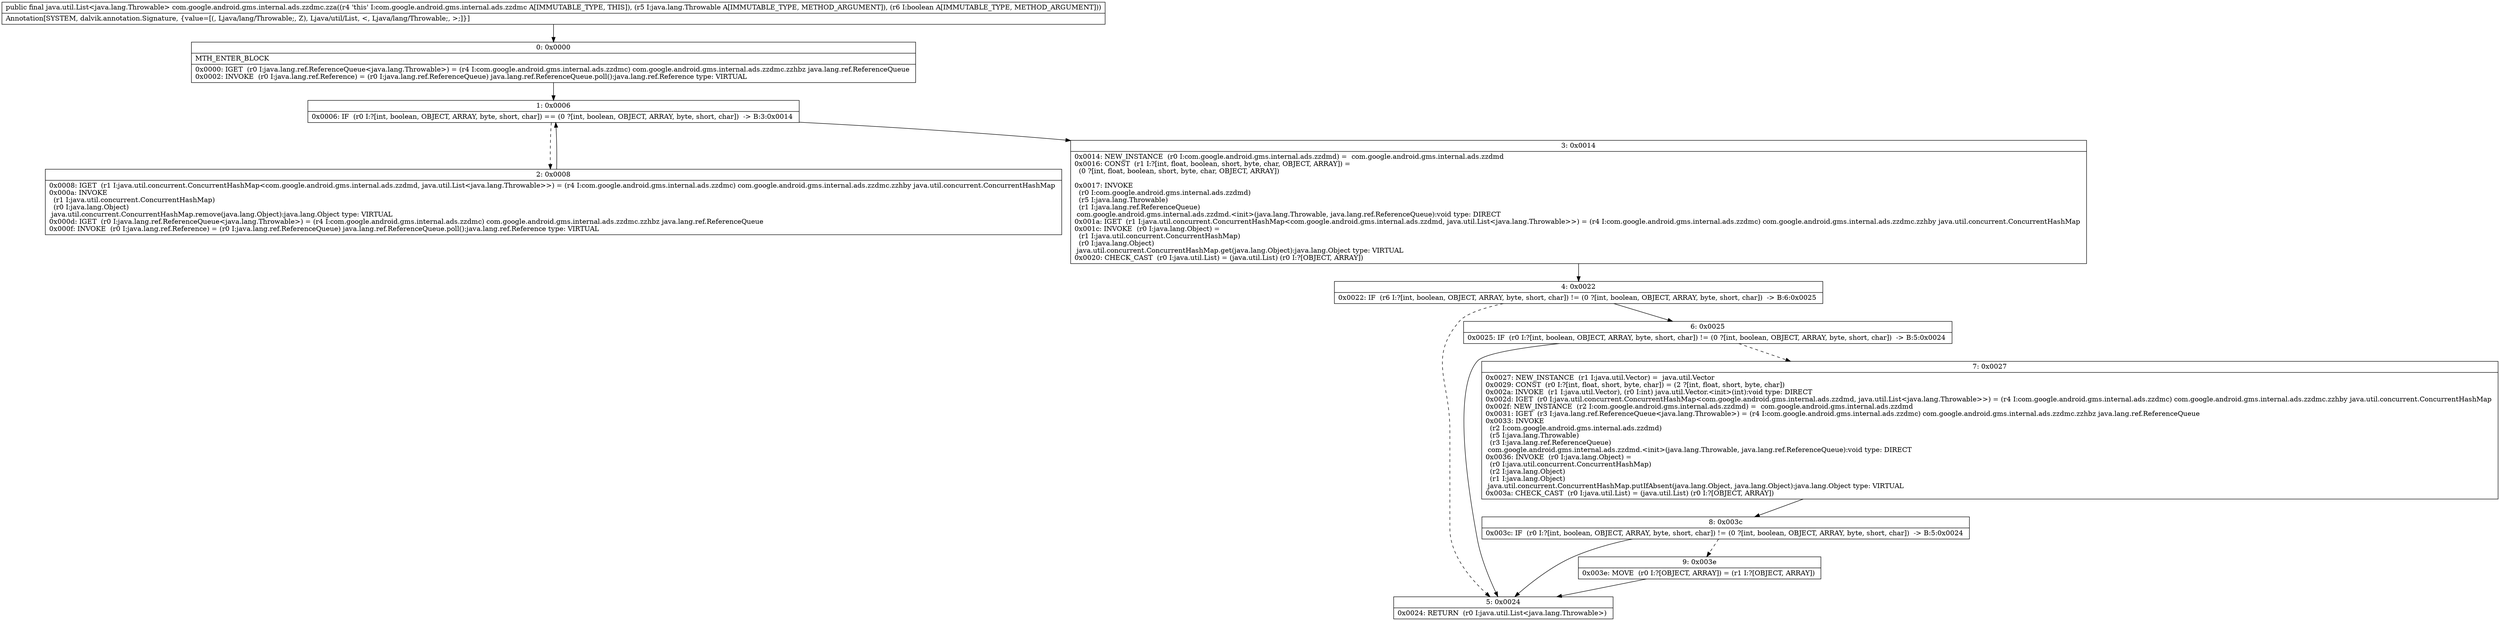 digraph "CFG forcom.google.android.gms.internal.ads.zzdmc.zza(Ljava\/lang\/Throwable;Z)Ljava\/util\/List;" {
Node_0 [shape=record,label="{0\:\ 0x0000|MTH_ENTER_BLOCK\l|0x0000: IGET  (r0 I:java.lang.ref.ReferenceQueue\<java.lang.Throwable\>) = (r4 I:com.google.android.gms.internal.ads.zzdmc) com.google.android.gms.internal.ads.zzdmc.zzhbz java.lang.ref.ReferenceQueue \l0x0002: INVOKE  (r0 I:java.lang.ref.Reference) = (r0 I:java.lang.ref.ReferenceQueue) java.lang.ref.ReferenceQueue.poll():java.lang.ref.Reference type: VIRTUAL \l}"];
Node_1 [shape=record,label="{1\:\ 0x0006|0x0006: IF  (r0 I:?[int, boolean, OBJECT, ARRAY, byte, short, char]) == (0 ?[int, boolean, OBJECT, ARRAY, byte, short, char])  \-\> B:3:0x0014 \l}"];
Node_2 [shape=record,label="{2\:\ 0x0008|0x0008: IGET  (r1 I:java.util.concurrent.ConcurrentHashMap\<com.google.android.gms.internal.ads.zzdmd, java.util.List\<java.lang.Throwable\>\>) = (r4 I:com.google.android.gms.internal.ads.zzdmc) com.google.android.gms.internal.ads.zzdmc.zzhby java.util.concurrent.ConcurrentHashMap \l0x000a: INVOKE  \l  (r1 I:java.util.concurrent.ConcurrentHashMap)\l  (r0 I:java.lang.Object)\l java.util.concurrent.ConcurrentHashMap.remove(java.lang.Object):java.lang.Object type: VIRTUAL \l0x000d: IGET  (r0 I:java.lang.ref.ReferenceQueue\<java.lang.Throwable\>) = (r4 I:com.google.android.gms.internal.ads.zzdmc) com.google.android.gms.internal.ads.zzdmc.zzhbz java.lang.ref.ReferenceQueue \l0x000f: INVOKE  (r0 I:java.lang.ref.Reference) = (r0 I:java.lang.ref.ReferenceQueue) java.lang.ref.ReferenceQueue.poll():java.lang.ref.Reference type: VIRTUAL \l}"];
Node_3 [shape=record,label="{3\:\ 0x0014|0x0014: NEW_INSTANCE  (r0 I:com.google.android.gms.internal.ads.zzdmd) =  com.google.android.gms.internal.ads.zzdmd \l0x0016: CONST  (r1 I:?[int, float, boolean, short, byte, char, OBJECT, ARRAY]) = \l  (0 ?[int, float, boolean, short, byte, char, OBJECT, ARRAY])\l \l0x0017: INVOKE  \l  (r0 I:com.google.android.gms.internal.ads.zzdmd)\l  (r5 I:java.lang.Throwable)\l  (r1 I:java.lang.ref.ReferenceQueue)\l com.google.android.gms.internal.ads.zzdmd.\<init\>(java.lang.Throwable, java.lang.ref.ReferenceQueue):void type: DIRECT \l0x001a: IGET  (r1 I:java.util.concurrent.ConcurrentHashMap\<com.google.android.gms.internal.ads.zzdmd, java.util.List\<java.lang.Throwable\>\>) = (r4 I:com.google.android.gms.internal.ads.zzdmc) com.google.android.gms.internal.ads.zzdmc.zzhby java.util.concurrent.ConcurrentHashMap \l0x001c: INVOKE  (r0 I:java.lang.Object) = \l  (r1 I:java.util.concurrent.ConcurrentHashMap)\l  (r0 I:java.lang.Object)\l java.util.concurrent.ConcurrentHashMap.get(java.lang.Object):java.lang.Object type: VIRTUAL \l0x0020: CHECK_CAST  (r0 I:java.util.List) = (java.util.List) (r0 I:?[OBJECT, ARRAY]) \l}"];
Node_4 [shape=record,label="{4\:\ 0x0022|0x0022: IF  (r6 I:?[int, boolean, OBJECT, ARRAY, byte, short, char]) != (0 ?[int, boolean, OBJECT, ARRAY, byte, short, char])  \-\> B:6:0x0025 \l}"];
Node_5 [shape=record,label="{5\:\ 0x0024|0x0024: RETURN  (r0 I:java.util.List\<java.lang.Throwable\>) \l}"];
Node_6 [shape=record,label="{6\:\ 0x0025|0x0025: IF  (r0 I:?[int, boolean, OBJECT, ARRAY, byte, short, char]) != (0 ?[int, boolean, OBJECT, ARRAY, byte, short, char])  \-\> B:5:0x0024 \l}"];
Node_7 [shape=record,label="{7\:\ 0x0027|0x0027: NEW_INSTANCE  (r1 I:java.util.Vector) =  java.util.Vector \l0x0029: CONST  (r0 I:?[int, float, short, byte, char]) = (2 ?[int, float, short, byte, char]) \l0x002a: INVOKE  (r1 I:java.util.Vector), (r0 I:int) java.util.Vector.\<init\>(int):void type: DIRECT \l0x002d: IGET  (r0 I:java.util.concurrent.ConcurrentHashMap\<com.google.android.gms.internal.ads.zzdmd, java.util.List\<java.lang.Throwable\>\>) = (r4 I:com.google.android.gms.internal.ads.zzdmc) com.google.android.gms.internal.ads.zzdmc.zzhby java.util.concurrent.ConcurrentHashMap \l0x002f: NEW_INSTANCE  (r2 I:com.google.android.gms.internal.ads.zzdmd) =  com.google.android.gms.internal.ads.zzdmd \l0x0031: IGET  (r3 I:java.lang.ref.ReferenceQueue\<java.lang.Throwable\>) = (r4 I:com.google.android.gms.internal.ads.zzdmc) com.google.android.gms.internal.ads.zzdmc.zzhbz java.lang.ref.ReferenceQueue \l0x0033: INVOKE  \l  (r2 I:com.google.android.gms.internal.ads.zzdmd)\l  (r5 I:java.lang.Throwable)\l  (r3 I:java.lang.ref.ReferenceQueue)\l com.google.android.gms.internal.ads.zzdmd.\<init\>(java.lang.Throwable, java.lang.ref.ReferenceQueue):void type: DIRECT \l0x0036: INVOKE  (r0 I:java.lang.Object) = \l  (r0 I:java.util.concurrent.ConcurrentHashMap)\l  (r2 I:java.lang.Object)\l  (r1 I:java.lang.Object)\l java.util.concurrent.ConcurrentHashMap.putIfAbsent(java.lang.Object, java.lang.Object):java.lang.Object type: VIRTUAL \l0x003a: CHECK_CAST  (r0 I:java.util.List) = (java.util.List) (r0 I:?[OBJECT, ARRAY]) \l}"];
Node_8 [shape=record,label="{8\:\ 0x003c|0x003c: IF  (r0 I:?[int, boolean, OBJECT, ARRAY, byte, short, char]) != (0 ?[int, boolean, OBJECT, ARRAY, byte, short, char])  \-\> B:5:0x0024 \l}"];
Node_9 [shape=record,label="{9\:\ 0x003e|0x003e: MOVE  (r0 I:?[OBJECT, ARRAY]) = (r1 I:?[OBJECT, ARRAY]) \l}"];
MethodNode[shape=record,label="{public final java.util.List\<java.lang.Throwable\> com.google.android.gms.internal.ads.zzdmc.zza((r4 'this' I:com.google.android.gms.internal.ads.zzdmc A[IMMUTABLE_TYPE, THIS]), (r5 I:java.lang.Throwable A[IMMUTABLE_TYPE, METHOD_ARGUMENT]), (r6 I:boolean A[IMMUTABLE_TYPE, METHOD_ARGUMENT]))  | Annotation[SYSTEM, dalvik.annotation.Signature, \{value=[(, Ljava\/lang\/Throwable;, Z), Ljava\/util\/List, \<, Ljava\/lang\/Throwable;, \>;]\}]\l}"];
MethodNode -> Node_0;
Node_0 -> Node_1;
Node_1 -> Node_2[style=dashed];
Node_1 -> Node_3;
Node_2 -> Node_1;
Node_3 -> Node_4;
Node_4 -> Node_5[style=dashed];
Node_4 -> Node_6;
Node_6 -> Node_5;
Node_6 -> Node_7[style=dashed];
Node_7 -> Node_8;
Node_8 -> Node_5;
Node_8 -> Node_9[style=dashed];
Node_9 -> Node_5;
}

